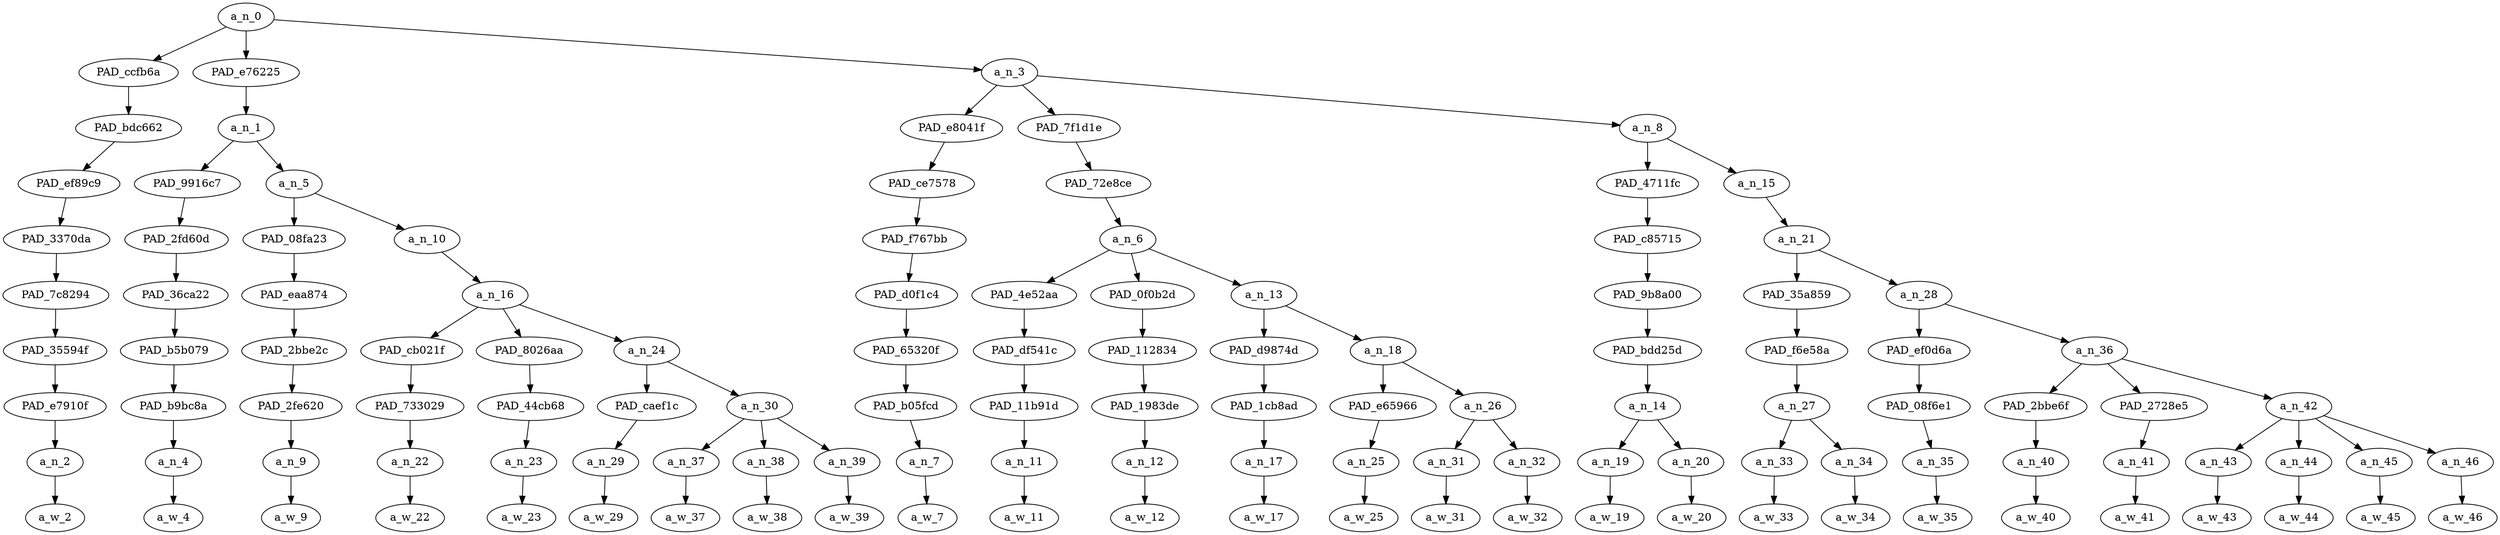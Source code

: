 strict digraph "" {
	a_n_0	[div_dir=1,
		index=0,
		level=9,
		pos="7.858796296296297,9!",
		text_span="[0, 1, 2, 3, 4, 5, 6, 7, 8, 9, 10, 11, 12, 13, 14, 15, 16, 17, 18, 19, 20, 21, 22, 23, 24, 25, 26]",
		value=1.00000000];
	PAD_ccfb6a	[div_dir=-1,
		index=1,
		level=8,
		pos="8.0,8!",
		text_span="[8]",
		value=0.01652552];
	a_n_0 -> PAD_ccfb6a;
	PAD_e76225	[div_dir=1,
		index=0,
		level=8,
		pos="1.0833333333333335,8!",
		text_span="[0, 1, 2, 3, 4, 5, 6, 7]",
		value=0.26350082];
	a_n_0 -> PAD_e76225;
	a_n_3	[div_dir=1,
		index=2,
		level=8,
		pos="14.493055555555555,8!",
		text_span="[9, 10, 11, 12, 13, 14, 15, 16, 17, 18, 19, 20, 21, 22, 23, 24, 25, 26]",
		value=0.71965152];
	a_n_0 -> a_n_3;
	PAD_bdc662	[div_dir=-1,
		index=1,
		level=7,
		pos="8.0,7!",
		text_span="[8]",
		value=0.01652552];
	PAD_ccfb6a -> PAD_bdc662;
	PAD_ef89c9	[div_dir=-1,
		index=2,
		level=6,
		pos="8.0,6!",
		text_span="[8]",
		value=0.01652552];
	PAD_bdc662 -> PAD_ef89c9;
	PAD_3370da	[div_dir=-1,
		index=3,
		level=5,
		pos="8.0,5!",
		text_span="[8]",
		value=0.01652552];
	PAD_ef89c9 -> PAD_3370da;
	PAD_7c8294	[div_dir=-1,
		index=3,
		level=4,
		pos="8.0,4!",
		text_span="[8]",
		value=0.01652552];
	PAD_3370da -> PAD_7c8294;
	PAD_35594f	[div_dir=-1,
		index=5,
		level=3,
		pos="8.0,3!",
		text_span="[8]",
		value=0.01652552];
	PAD_7c8294 -> PAD_35594f;
	PAD_e7910f	[div_dir=-1,
		index=6,
		level=2,
		pos="8.0,2!",
		text_span="[8]",
		value=0.01652552];
	PAD_35594f -> PAD_e7910f;
	a_n_2	[div_dir=-1,
		index=8,
		level=1,
		pos="8.0,1!",
		text_span="[8]",
		value=0.01652552];
	PAD_e7910f -> a_n_2;
	a_w_2	[div_dir=0,
		index=8,
		level=0,
		pos="8,0!",
		text_span="[8]",
		value=but];
	a_n_2 -> a_w_2;
	a_n_1	[div_dir=1,
		index=0,
		level=7,
		pos="1.0833333333333335,7!",
		text_span="[0, 1, 2, 3, 4, 5, 6, 7]",
		value=0.26350082];
	PAD_e76225 -> a_n_1;
	PAD_9916c7	[div_dir=1,
		index=0,
		level=6,
		pos="0.0,6!",
		text_span="[0]",
		value=0.02386725];
	a_n_1 -> PAD_9916c7;
	a_n_5	[div_dir=1,
		index=1,
		level=6,
		pos="2.166666666666667,6!",
		text_span="[1, 2, 3, 4, 5, 6, 7]",
		value=0.23949717];
	a_n_1 -> a_n_5;
	PAD_2fd60d	[div_dir=1,
		index=0,
		level=5,
		pos="0.0,5!",
		text_span="[0]",
		value=0.02386725];
	PAD_9916c7 -> PAD_2fd60d;
	PAD_36ca22	[div_dir=1,
		index=0,
		level=4,
		pos="0.0,4!",
		text_span="[0]",
		value=0.02386725];
	PAD_2fd60d -> PAD_36ca22;
	PAD_b5b079	[div_dir=1,
		index=0,
		level=3,
		pos="0.0,3!",
		text_span="[0]",
		value=0.02386725];
	PAD_36ca22 -> PAD_b5b079;
	PAD_b9bc8a	[div_dir=1,
		index=0,
		level=2,
		pos="0.0,2!",
		text_span="[0]",
		value=0.02386725];
	PAD_b5b079 -> PAD_b9bc8a;
	a_n_4	[div_dir=1,
		index=0,
		level=1,
		pos="0.0,1!",
		text_span="[0]",
		value=0.02386725];
	PAD_b9bc8a -> a_n_4;
	a_w_4	[div_dir=0,
		index=0,
		level=0,
		pos="0,0!",
		text_span="[0]",
		value=i];
	a_n_4 -> a_w_4;
	PAD_08fa23	[div_dir=1,
		index=1,
		level=5,
		pos="1.0,5!",
		text_span="[1]",
		value=0.02899745];
	a_n_5 -> PAD_08fa23;
	a_n_10	[div_dir=1,
		index=2,
		level=5,
		pos="3.3333333333333335,5!",
		text_span="[2, 3, 4, 5, 6, 7]",
		value=0.21040628];
	a_n_5 -> a_n_10;
	PAD_eaa874	[div_dir=1,
		index=1,
		level=4,
		pos="1.0,4!",
		text_span="[1]",
		value=0.02899745];
	PAD_08fa23 -> PAD_eaa874;
	PAD_2bbe2c	[div_dir=1,
		index=1,
		level=3,
		pos="1.0,3!",
		text_span="[1]",
		value=0.02899745];
	PAD_eaa874 -> PAD_2bbe2c;
	PAD_2fe620	[div_dir=1,
		index=1,
		level=2,
		pos="1.0,2!",
		text_span="[1]",
		value=0.02899745];
	PAD_2bbe2c -> PAD_2fe620;
	a_n_9	[div_dir=1,
		index=1,
		level=1,
		pos="1.0,1!",
		text_span="[1]",
		value=0.02899745];
	PAD_2fe620 -> a_n_9;
	a_w_9	[div_dir=0,
		index=1,
		level=0,
		pos="1,0!",
		text_span="[1]",
		value=hate];
	a_n_9 -> a_w_9;
	a_n_16	[div_dir=1,
		index=2,
		level=4,
		pos="3.3333333333333335,4!",
		text_span="[2, 3, 4, 5, 6, 7]",
		value=0.21036328];
	a_n_10 -> a_n_16;
	PAD_cb021f	[div_dir=-1,
		index=2,
		level=3,
		pos="2.0,3!",
		text_span="[2]",
		value=0.02680075];
	a_n_16 -> PAD_cb021f;
	PAD_8026aa	[div_dir=1,
		index=3,
		level=3,
		pos="3.0,3!",
		text_span="[3]",
		value=0.08438361];
	a_n_16 -> PAD_8026aa;
	a_n_24	[div_dir=1,
		index=4,
		level=3,
		pos="5.0,3!",
		text_span="[4, 5, 6, 7]",
		value=0.09913592];
	a_n_16 -> a_n_24;
	PAD_733029	[div_dir=-1,
		index=2,
		level=2,
		pos="2.0,2!",
		text_span="[2]",
		value=0.02680075];
	PAD_cb021f -> PAD_733029;
	a_n_22	[div_dir=-1,
		index=2,
		level=1,
		pos="2.0,1!",
		text_span="[2]",
		value=0.02680075];
	PAD_733029 -> a_n_22;
	a_w_22	[div_dir=0,
		index=2,
		level=0,
		pos="2,0!",
		text_span="[2]",
		value=saying];
	a_n_22 -> a_w_22;
	PAD_44cb68	[div_dir=1,
		index=3,
		level=2,
		pos="3.0,2!",
		text_span="[3]",
		value=0.08438361];
	PAD_8026aa -> PAD_44cb68;
	a_n_23	[div_dir=1,
		index=3,
		level=1,
		pos="3.0,1!",
		text_span="[3]",
		value=0.08438361];
	PAD_44cb68 -> a_n_23;
	a_w_23	[div_dir=0,
		index=3,
		level=0,
		pos="3,0!",
		text_span="[3]",
		value=nigga];
	a_n_23 -> a_w_23;
	PAD_caef1c	[div_dir=1,
		index=4,
		level=2,
		pos="4.0,2!",
		text_span="[4]",
		value=0.02407878];
	a_n_24 -> PAD_caef1c;
	a_n_30	[div_dir=1,
		index=5,
		level=2,
		pos="6.0,2!",
		text_span="[5, 6, 7]",
		value=0.07500581];
	a_n_24 -> a_n_30;
	a_n_29	[div_dir=1,
		index=4,
		level=1,
		pos="4.0,1!",
		text_span="[4]",
		value=0.02407878];
	PAD_caef1c -> a_n_29;
	a_w_29	[div_dir=0,
		index=4,
		level=0,
		pos="4,0!",
		text_span="[4]",
		value=around];
	a_n_29 -> a_w_29;
	a_n_37	[div_dir=1,
		index=5,
		level=1,
		pos="5.0,1!",
		text_span="[5]",
		value=0.02209184];
	a_n_30 -> a_n_37;
	a_n_38	[div_dir=1,
		index=6,
		level=1,
		pos="6.0,1!",
		text_span="[6]",
		value=0.02851372];
	a_n_30 -> a_n_38;
	a_n_39	[div_dir=-1,
		index=7,
		level=1,
		pos="7.0,1!",
		text_span="[7]",
		value=0.02437151];
	a_n_30 -> a_n_39;
	a_w_37	[div_dir=0,
		index=5,
		level=0,
		pos="5,0!",
		text_span="[5]",
		value=my];
	a_n_37 -> a_w_37;
	a_w_38	[div_dir=0,
		index=6,
		level=0,
		pos="6,0!",
		text_span="[6]",
		value=white];
	a_n_38 -> a_w_38;
	a_w_39	[div_dir=0,
		index=7,
		level=0,
		pos="7,0!",
		text_span="[7]",
		value=friends];
	a_n_39 -> a_w_39;
	PAD_e8041f	[div_dir=-1,
		index=3,
		level=7,
		pos="15.0,7!",
		text_span="[15]",
		value=0.01724973];
	a_n_3 -> PAD_e8041f;
	PAD_7f1d1e	[div_dir=1,
		index=2,
		level=7,
		pos="10.291666666666666,7!",
		text_span="[9, 10, 11, 12, 13, 14]",
		value=0.39817689];
	a_n_3 -> PAD_7f1d1e;
	a_n_8	[div_dir=1,
		index=4,
		level=7,
		pos="18.1875,7!",
		text_span="[16, 17, 18, 19, 20, 21, 22, 23, 24, 25, 26]",
		value=0.30391211];
	a_n_3 -> a_n_8;
	PAD_ce7578	[div_dir=-1,
		index=4,
		level=6,
		pos="15.0,6!",
		text_span="[15]",
		value=0.01724973];
	PAD_e8041f -> PAD_ce7578;
	PAD_f767bb	[div_dir=-1,
		index=5,
		level=5,
		pos="15.0,5!",
		text_span="[15]",
		value=0.01724973];
	PAD_ce7578 -> PAD_f767bb;
	PAD_d0f1c4	[div_dir=-1,
		index=7,
		level=4,
		pos="15.0,4!",
		text_span="[15]",
		value=0.01724973];
	PAD_f767bb -> PAD_d0f1c4;
	PAD_65320f	[div_dir=-1,
		index=10,
		level=3,
		pos="15.0,3!",
		text_span="[15]",
		value=0.01724973];
	PAD_d0f1c4 -> PAD_65320f;
	PAD_b05fcd	[div_dir=-1,
		index=12,
		level=2,
		pos="15.0,2!",
		text_span="[15]",
		value=0.01724973];
	PAD_65320f -> PAD_b05fcd;
	a_n_7	[div_dir=-1,
		index=15,
		level=1,
		pos="15.0,1!",
		text_span="[15]",
		value=0.01724973];
	PAD_b05fcd -> a_n_7;
	a_w_7	[div_dir=0,
		index=15,
		level=0,
		pos="15,0!",
		text_span="[15]",
		value=and];
	a_n_7 -> a_w_7;
	PAD_72e8ce	[div_dir=1,
		index=3,
		level=6,
		pos="10.291666666666666,6!",
		text_span="[9, 10, 11, 12, 13, 14]",
		value=0.39817689];
	PAD_7f1d1e -> PAD_72e8ce;
	a_n_6	[div_dir=1,
		index=4,
		level=5,
		pos="10.291666666666666,5!",
		text_span="[9, 10, 11, 12, 13, 14]",
		value=0.39817689];
	PAD_72e8ce -> a_n_6;
	PAD_4e52aa	[div_dir=-1,
		index=4,
		level=4,
		pos="9.0,4!",
		text_span="[9]",
		value=0.01874096];
	a_n_6 -> PAD_4e52aa;
	PAD_0f0b2d	[div_dir=1,
		index=5,
		level=4,
		pos="10.0,4!",
		text_span="[10]",
		value=0.02402134];
	a_n_6 -> PAD_0f0b2d;
	a_n_13	[div_dir=1,
		index=6,
		level=4,
		pos="11.875,4!",
		text_span="[11, 12, 13, 14]",
		value=0.35507873];
	a_n_6 -> a_n_13;
	PAD_df541c	[div_dir=-1,
		index=6,
		level=3,
		pos="9.0,3!",
		text_span="[9]",
		value=0.01874096];
	PAD_4e52aa -> PAD_df541c;
	PAD_11b91d	[div_dir=-1,
		index=7,
		level=2,
		pos="9.0,2!",
		text_span="[9]",
		value=0.01874096];
	PAD_df541c -> PAD_11b91d;
	a_n_11	[div_dir=-1,
		index=9,
		level=1,
		pos="9.0,1!",
		text_span="[9]",
		value=0.01874096];
	PAD_11b91d -> a_n_11;
	a_w_11	[div_dir=0,
		index=9,
		level=0,
		pos="9,0!",
		text_span="[9]",
		value=sometimes];
	a_n_11 -> a_w_11;
	PAD_112834	[div_dir=1,
		index=7,
		level=3,
		pos="10.0,3!",
		text_span="[10]",
		value=0.02402134];
	PAD_0f0b2d -> PAD_112834;
	PAD_1983de	[div_dir=1,
		index=8,
		level=2,
		pos="10.0,2!",
		text_span="[10]",
		value=0.02402134];
	PAD_112834 -> PAD_1983de;
	a_n_12	[div_dir=1,
		index=10,
		level=1,
		pos="10.0,1!",
		text_span="[10]",
		value=0.02402134];
	PAD_1983de -> a_n_12;
	a_w_12	[div_dir=0,
		index=10,
		level=0,
		pos="10,0!",
		text_span="[10]",
		value=you];
	a_n_12 -> a_w_12;
	PAD_d9874d	[div_dir=1,
		index=8,
		level=3,
		pos="11.0,3!",
		text_span="[11]",
		value=0.16080050];
	a_n_13 -> PAD_d9874d;
	a_n_18	[div_dir=1,
		index=9,
		level=3,
		pos="12.75,3!",
		text_span="[12, 13, 14]",
		value=0.19390518];
	a_n_13 -> a_n_18;
	PAD_1cb8ad	[div_dir=1,
		index=9,
		level=2,
		pos="11.0,2!",
		text_span="[11]",
		value=0.16080050];
	PAD_d9874d -> PAD_1cb8ad;
	a_n_17	[div_dir=1,
		index=11,
		level=1,
		pos="11.0,1!",
		text_span="[11]",
		value=0.16080050];
	PAD_1cb8ad -> a_n_17;
	a_w_17	[div_dir=0,
		index=11,
		level=0,
		pos="11,0!",
		text_span="[11]",
		value=niggers];
	a_n_17 -> a_w_17;
	PAD_e65966	[div_dir=-1,
		index=10,
		level=2,
		pos="12.0,2!",
		text_span="[12]",
		value=0.02043551];
	a_n_18 -> PAD_e65966;
	a_n_26	[div_dir=1,
		index=11,
		level=2,
		pos="13.5,2!",
		text_span="[13, 14]",
		value=0.17339111];
	a_n_18 -> a_n_26;
	a_n_25	[div_dir=-1,
		index=12,
		level=1,
		pos="12.0,1!",
		text_span="[12]",
		value=0.02043551];
	PAD_e65966 -> a_n_25;
	a_w_25	[div_dir=0,
		index=12,
		level=0,
		pos="12,0!",
		text_span="[12]",
		value=be];
	a_n_25 -> a_w_25;
	a_n_31	[div_dir=-1,
		index=13,
		level=1,
		pos="13.0,1!",
		text_span="[13]",
		value=0.02570845];
	a_n_26 -> a_n_31;
	a_n_32	[div_dir=1,
		index=14,
		level=1,
		pos="14.0,1!",
		text_span="[14]",
		value=0.14759541];
	a_n_26 -> a_n_32;
	a_w_31	[div_dir=0,
		index=13,
		level=0,
		pos="13,0!",
		text_span="[13]",
		value=out];
	a_n_31 -> a_w_31;
	a_w_32	[div_dir=0,
		index=14,
		level=0,
		pos="14,0!",
		text_span="[14]",
		value=coonin];
	a_n_32 -> a_w_32;
	PAD_4711fc	[div_dir=1,
		index=5,
		level=6,
		pos="16.5,6!",
		text_span="[16, 17]",
		value=0.07551236];
	a_n_8 -> PAD_4711fc;
	a_n_15	[div_dir=1,
		index=6,
		level=6,
		pos="19.875,6!",
		text_span="[18, 19, 20, 21, 22, 23, 24, 25, 26]",
		value=0.22826132];
	a_n_8 -> a_n_15;
	PAD_c85715	[div_dir=1,
		index=6,
		level=5,
		pos="16.5,5!",
		text_span="[16, 17]",
		value=0.07551236];
	PAD_4711fc -> PAD_c85715;
	PAD_9b8a00	[div_dir=1,
		index=8,
		level=4,
		pos="16.5,4!",
		text_span="[16, 17]",
		value=0.07551236];
	PAD_c85715 -> PAD_9b8a00;
	PAD_bdd25d	[div_dir=1,
		index=11,
		level=3,
		pos="16.5,3!",
		text_span="[16, 17]",
		value=0.07551236];
	PAD_9b8a00 -> PAD_bdd25d;
	a_n_14	[div_dir=1,
		index=13,
		level=2,
		pos="16.5,2!",
		text_span="[16, 17]",
		value=0.07551236];
	PAD_bdd25d -> a_n_14;
	a_n_19	[div_dir=1,
		index=16,
		level=1,
		pos="16.0,1!",
		text_span="[16]",
		value=0.01581232];
	a_n_14 -> a_n_19;
	a_n_20	[div_dir=1,
		index=17,
		level=1,
		pos="17.0,1!",
		text_span="[17]",
		value=0.05958823];
	a_n_14 -> a_n_20;
	a_w_19	[div_dir=0,
		index=16,
		level=0,
		pos="16,0!",
		text_span="[16]",
		value=a];
	a_n_19 -> a_w_19;
	a_w_20	[div_dir=0,
		index=17,
		level=0,
		pos="17,0!",
		text_span="[17]",
		value=cmon];
	a_n_20 -> a_w_20;
	a_n_21	[div_dir=1,
		index=7,
		level=5,
		pos="19.875,5!",
		text_span="[18, 19, 20, 21, 22, 23, 24, 25, 26]",
		value=0.22816434];
	a_n_15 -> a_n_21;
	PAD_35a859	[div_dir=1,
		index=9,
		level=4,
		pos="18.5,4!",
		text_span="[18, 19]",
		value=0.08735889];
	a_n_21 -> PAD_35a859;
	a_n_28	[div_dir=1,
		index=10,
		level=4,
		pos="21.25,4!",
		text_span="[20, 21, 22, 23, 24, 25, 26]",
		value=0.14070846];
	a_n_21 -> a_n_28;
	PAD_f6e58a	[div_dir=1,
		index=12,
		level=3,
		pos="18.5,3!",
		text_span="[18, 19]",
		value=0.08735889];
	PAD_35a859 -> PAD_f6e58a;
	a_n_27	[div_dir=1,
		index=14,
		level=2,
		pos="18.5,2!",
		text_span="[18, 19]",
		value=0.08735889];
	PAD_f6e58a -> a_n_27;
	a_n_33	[div_dir=-1,
		index=18,
		level=1,
		pos="18.0,1!",
		text_span="[18]",
		value=0.02102609];
	a_n_27 -> a_n_33;
	a_n_34	[div_dir=1,
		index=19,
		level=1,
		pos="19.0,1!",
		text_span="[19]",
		value=0.06631986];
	a_n_27 -> a_n_34;
	a_w_33	[div_dir=0,
		index=18,
		level=0,
		pos="18,0!",
		text_span="[18]",
		value=my1];
	a_n_33 -> a_w_33;
	a_w_34	[div_dir=0,
		index=19,
		level=0,
		pos="19,0!",
		text_span="[19]",
		value=nigga1];
	a_n_34 -> a_w_34;
	PAD_ef0d6a	[div_dir=1,
		index=13,
		level=3,
		pos="20.0,3!",
		text_span="[20]",
		value=0.01902183];
	a_n_28 -> PAD_ef0d6a;
	a_n_36	[div_dir=1,
		index=14,
		level=3,
		pos="22.5,3!",
		text_span="[21, 22, 23, 24, 25, 26]",
		value=0.12157876];
	a_n_28 -> a_n_36;
	PAD_08f6e1	[div_dir=1,
		index=15,
		level=2,
		pos="20.0,2!",
		text_span="[20]",
		value=0.01902183];
	PAD_ef0d6a -> PAD_08f6e1;
	a_n_35	[div_dir=1,
		index=20,
		level=1,
		pos="20.0,1!",
		text_span="[20]",
		value=0.01902183];
	PAD_08f6e1 -> a_n_35;
	a_w_35	[div_dir=0,
		index=20,
		level=0,
		pos="20,0!",
		text_span="[20]",
		value=will];
	a_n_35 -> a_w_35;
	PAD_2bbe6f	[div_dir=-1,
		index=16,
		level=2,
		pos="21.0,2!",
		text_span="[21]",
		value=0.02242735];
	a_n_36 -> PAD_2bbe6f;
	PAD_2728e5	[div_dir=1,
		index=17,
		level=2,
		pos="22.0,2!",
		text_span="[22]",
		value=0.01763160];
	a_n_36 -> PAD_2728e5;
	a_n_42	[div_dir=1,
		index=18,
		level=2,
		pos="24.5,2!",
		text_span="[23, 24, 25, 26]",
		value=0.08142013];
	a_n_36 -> a_n_42;
	a_n_40	[div_dir=-1,
		index=21,
		level=1,
		pos="21.0,1!",
		text_span="[21]",
		value=0.02242735];
	PAD_2bbe6f -> a_n_40;
	a_w_40	[div_dir=0,
		index=21,
		level=0,
		pos="21,0!",
		text_span="[21]",
		value=slip];
	a_n_40 -> a_w_40;
	a_n_41	[div_dir=1,
		index=22,
		level=1,
		pos="22.0,1!",
		text_span="[22]",
		value=0.01763160];
	PAD_2728e5 -> a_n_41;
	a_w_41	[div_dir=0,
		index=22,
		level=0,
		pos="22,0!",
		text_span="[22]",
		value=out1];
	a_n_41 -> a_w_41;
	a_n_43	[div_dir=1,
		index=23,
		level=1,
		pos="23.0,1!",
		text_span="[23]",
		value=0.01884962];
	a_n_42 -> a_n_43;
	a_n_44	[div_dir=1,
		index=24,
		level=1,
		pos="24.0,1!",
		text_span="[24]",
		value=0.01984505];
	a_n_42 -> a_n_44;
	a_n_45	[div_dir=1,
		index=25,
		level=1,
		pos="25.0,1!",
		text_span="[25]",
		value=0.01943566];
	a_n_42 -> a_n_45;
	a_n_46	[div_dir=1,
		index=26,
		level=1,
		pos="26.0,1!",
		text_span="[26]",
		value=0.02317362];
	a_n_42 -> a_n_46;
	a_w_43	[div_dir=0,
		index=23,
		level=0,
		pos="23,0!",
		text_span="[23]",
		value=every];
	a_n_43 -> a_w_43;
	a_w_44	[div_dir=0,
		index=24,
		level=0,
		pos="24,0!",
		text_span="[24]",
		value=now];
	a_n_44 -> a_w_44;
	a_w_45	[div_dir=0,
		index=25,
		level=0,
		pos="25,0!",
		text_span="[25]",
		value=and1];
	a_n_45 -> a_w_45;
	a_w_46	[div_dir=0,
		index=26,
		level=0,
		pos="26,0!",
		text_span="[26]",
		value=again];
	a_n_46 -> a_w_46;
}
